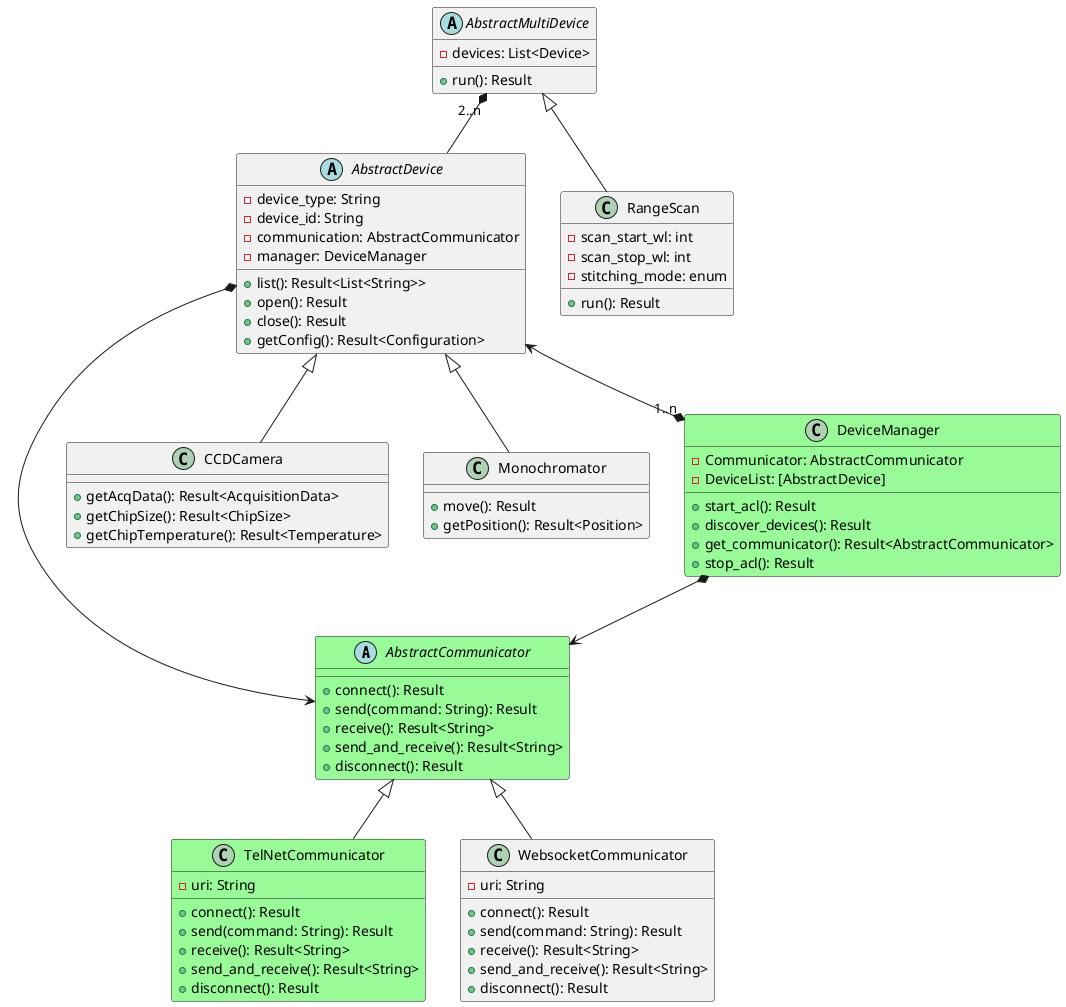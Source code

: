 @startuml
!define RECTANGLE class

abstract RECTANGLE AbstractCommunicator #palegreen {
    +connect(): Result
    +send(command: String): Result
    +receive(): Result<String>
    +send_and_receive(): Result<String>
    +disconnect(): Result
}

RECTANGLE TelNetCommunicator #palegreen {
    +connect(): Result
    +send(command: String): Result
    +receive(): Result<String>
    +send_and_receive(): Result<String>
    +disconnect(): Result
    -uri: String
}

RECTANGLE WebsocketCommunicator {
    +connect(): Result
    +send(command: String): Result
    +receive(): Result<String>
    +send_and_receive(): Result<String>
    +disconnect(): Result
    -uri: String
}

abstract RECTANGLE AbstractDevice {
    +list(): Result<List<String>>
    +open(): Result
    +close(): Result
    +getConfig(): Result<Configuration>
    -device_type: String
    -device_id: String
    -communication: AbstractCommunicator
    -manager: DeviceManager
}

RECTANGLE CCDCamera {
    +getAcqData(): Result<AcquisitionData>
    +getChipSize(): Result<ChipSize>
    +getChipTemperature(): Result<Temperature>
}

RECTANGLE Monochromator {
    +move(): Result
    +getPosition(): Result<Position>
}

abstract RECTANGLE AbstractMultiDevice {
    +run(): Result
    -devices: List<Device>
}

RECTANGLE RangeScan {
    +run(): Result
    -scan_start_wl: int
    -scan_stop_wl: int
    -stitching_mode: enum
}

RECTANGLE DeviceManager #palegreen {
    -Communicator: AbstractCommunicator
    -DeviceList: [AbstractDevice]
    +start_acl(): Result
    +discover_devices(): Result
    +get_communicator(): Result<AbstractCommunicator>
    +stop_acl(): Result
}

AbstractCommunicator <|-- TelNetCommunicator
AbstractCommunicator <|-- WebsocketCommunicator
AbstractDevice <|-- CCDCamera
AbstractDevice <|-- Monochromator
AbstractMultiDevice <|-- RangeScan
AbstractMultiDevice "2..n" *-- AbstractDevice
AbstractDevice *--> AbstractCommunicator
AbstractDevice <--* "1..n" DeviceManager
DeviceManager *--> AbstractCommunicator

@enduml

